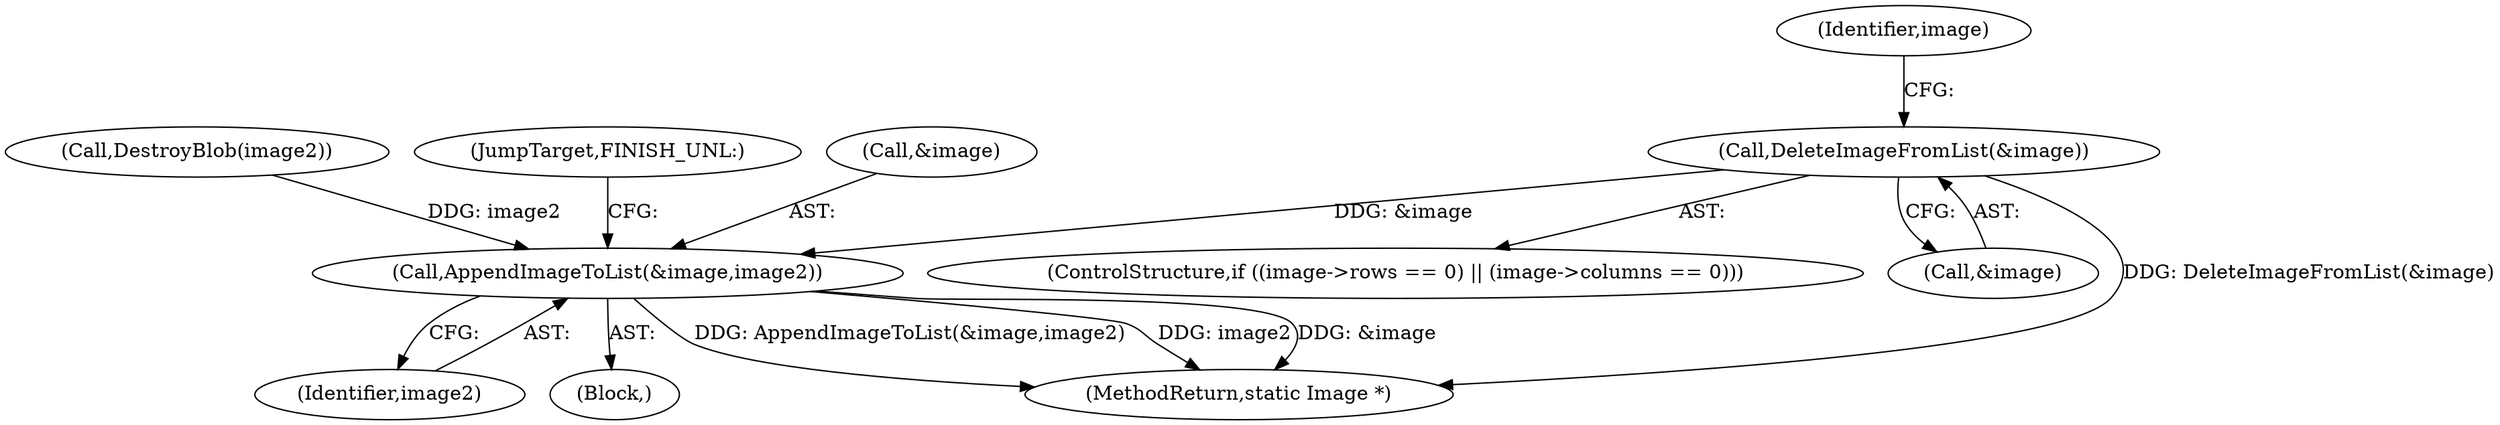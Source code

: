 digraph "0_ImageMagick_a251039393f423c7858e63cab6aa98d17b8b7a41@pointer" {
"1000309" [label="(Call,DeleteImageFromList(&image))"];
"1000312" [label="(Call,AppendImageToList(&image,image2))"];
"1000297" [label="(ControlStructure,if ((image->rows == 0) || (image->columns == 0)))"];
"1000315" [label="(Identifier,image2)"];
"1000287" [label="(Call,DestroyBlob(image2))"];
"1000314" [label="(Identifier,image)"];
"1000312" [label="(Call,AppendImageToList(&image,image2))"];
"1000310" [label="(Call,&image)"];
"1000113" [label="(Block,)"];
"1000309" [label="(Call,DeleteImageFromList(&image))"];
"1000316" [label="(JumpTarget,FINISH_UNL:)"];
"1000313" [label="(Call,&image)"];
"1000326" [label="(MethodReturn,static Image *)"];
"1000309" -> "1000297"  [label="AST: "];
"1000309" -> "1000310"  [label="CFG: "];
"1000310" -> "1000309"  [label="AST: "];
"1000314" -> "1000309"  [label="CFG: "];
"1000309" -> "1000326"  [label="DDG: DeleteImageFromList(&image)"];
"1000309" -> "1000312"  [label="DDG: &image"];
"1000312" -> "1000113"  [label="AST: "];
"1000312" -> "1000315"  [label="CFG: "];
"1000313" -> "1000312"  [label="AST: "];
"1000315" -> "1000312"  [label="AST: "];
"1000316" -> "1000312"  [label="CFG: "];
"1000312" -> "1000326"  [label="DDG: AppendImageToList(&image,image2)"];
"1000312" -> "1000326"  [label="DDG: image2"];
"1000312" -> "1000326"  [label="DDG: &image"];
"1000287" -> "1000312"  [label="DDG: image2"];
}
